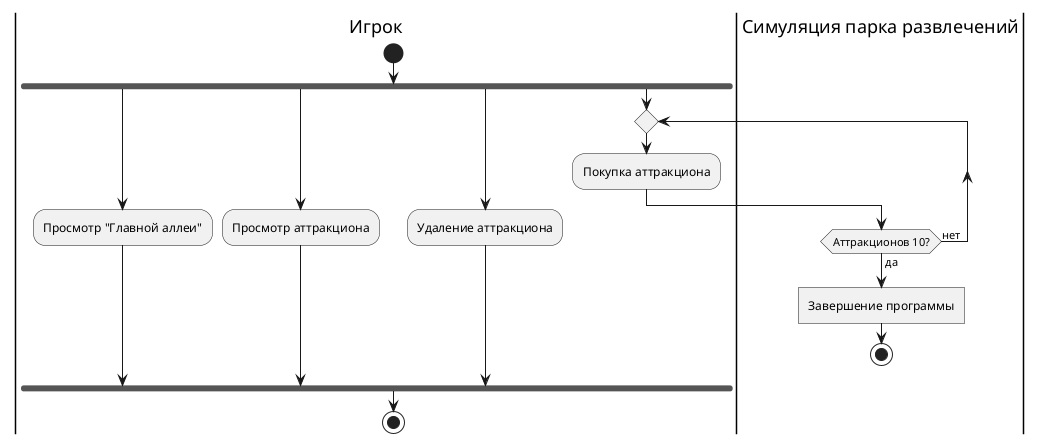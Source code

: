 @startuml
|Игрок|
start
fork
:Просмотр "Главной аллеи";
forkagain
:Просмотр аттракциона;
forkagain
:Удаление аттракциона;
forkagain
repeat
:Покупка аттракциона;
|Симуляция парка развлечений|
repeat while (Аттракционов 10?) is (нет) not (да)
:Завершение программы]
stop
|Игрок|
endfork
stop
@enduml
